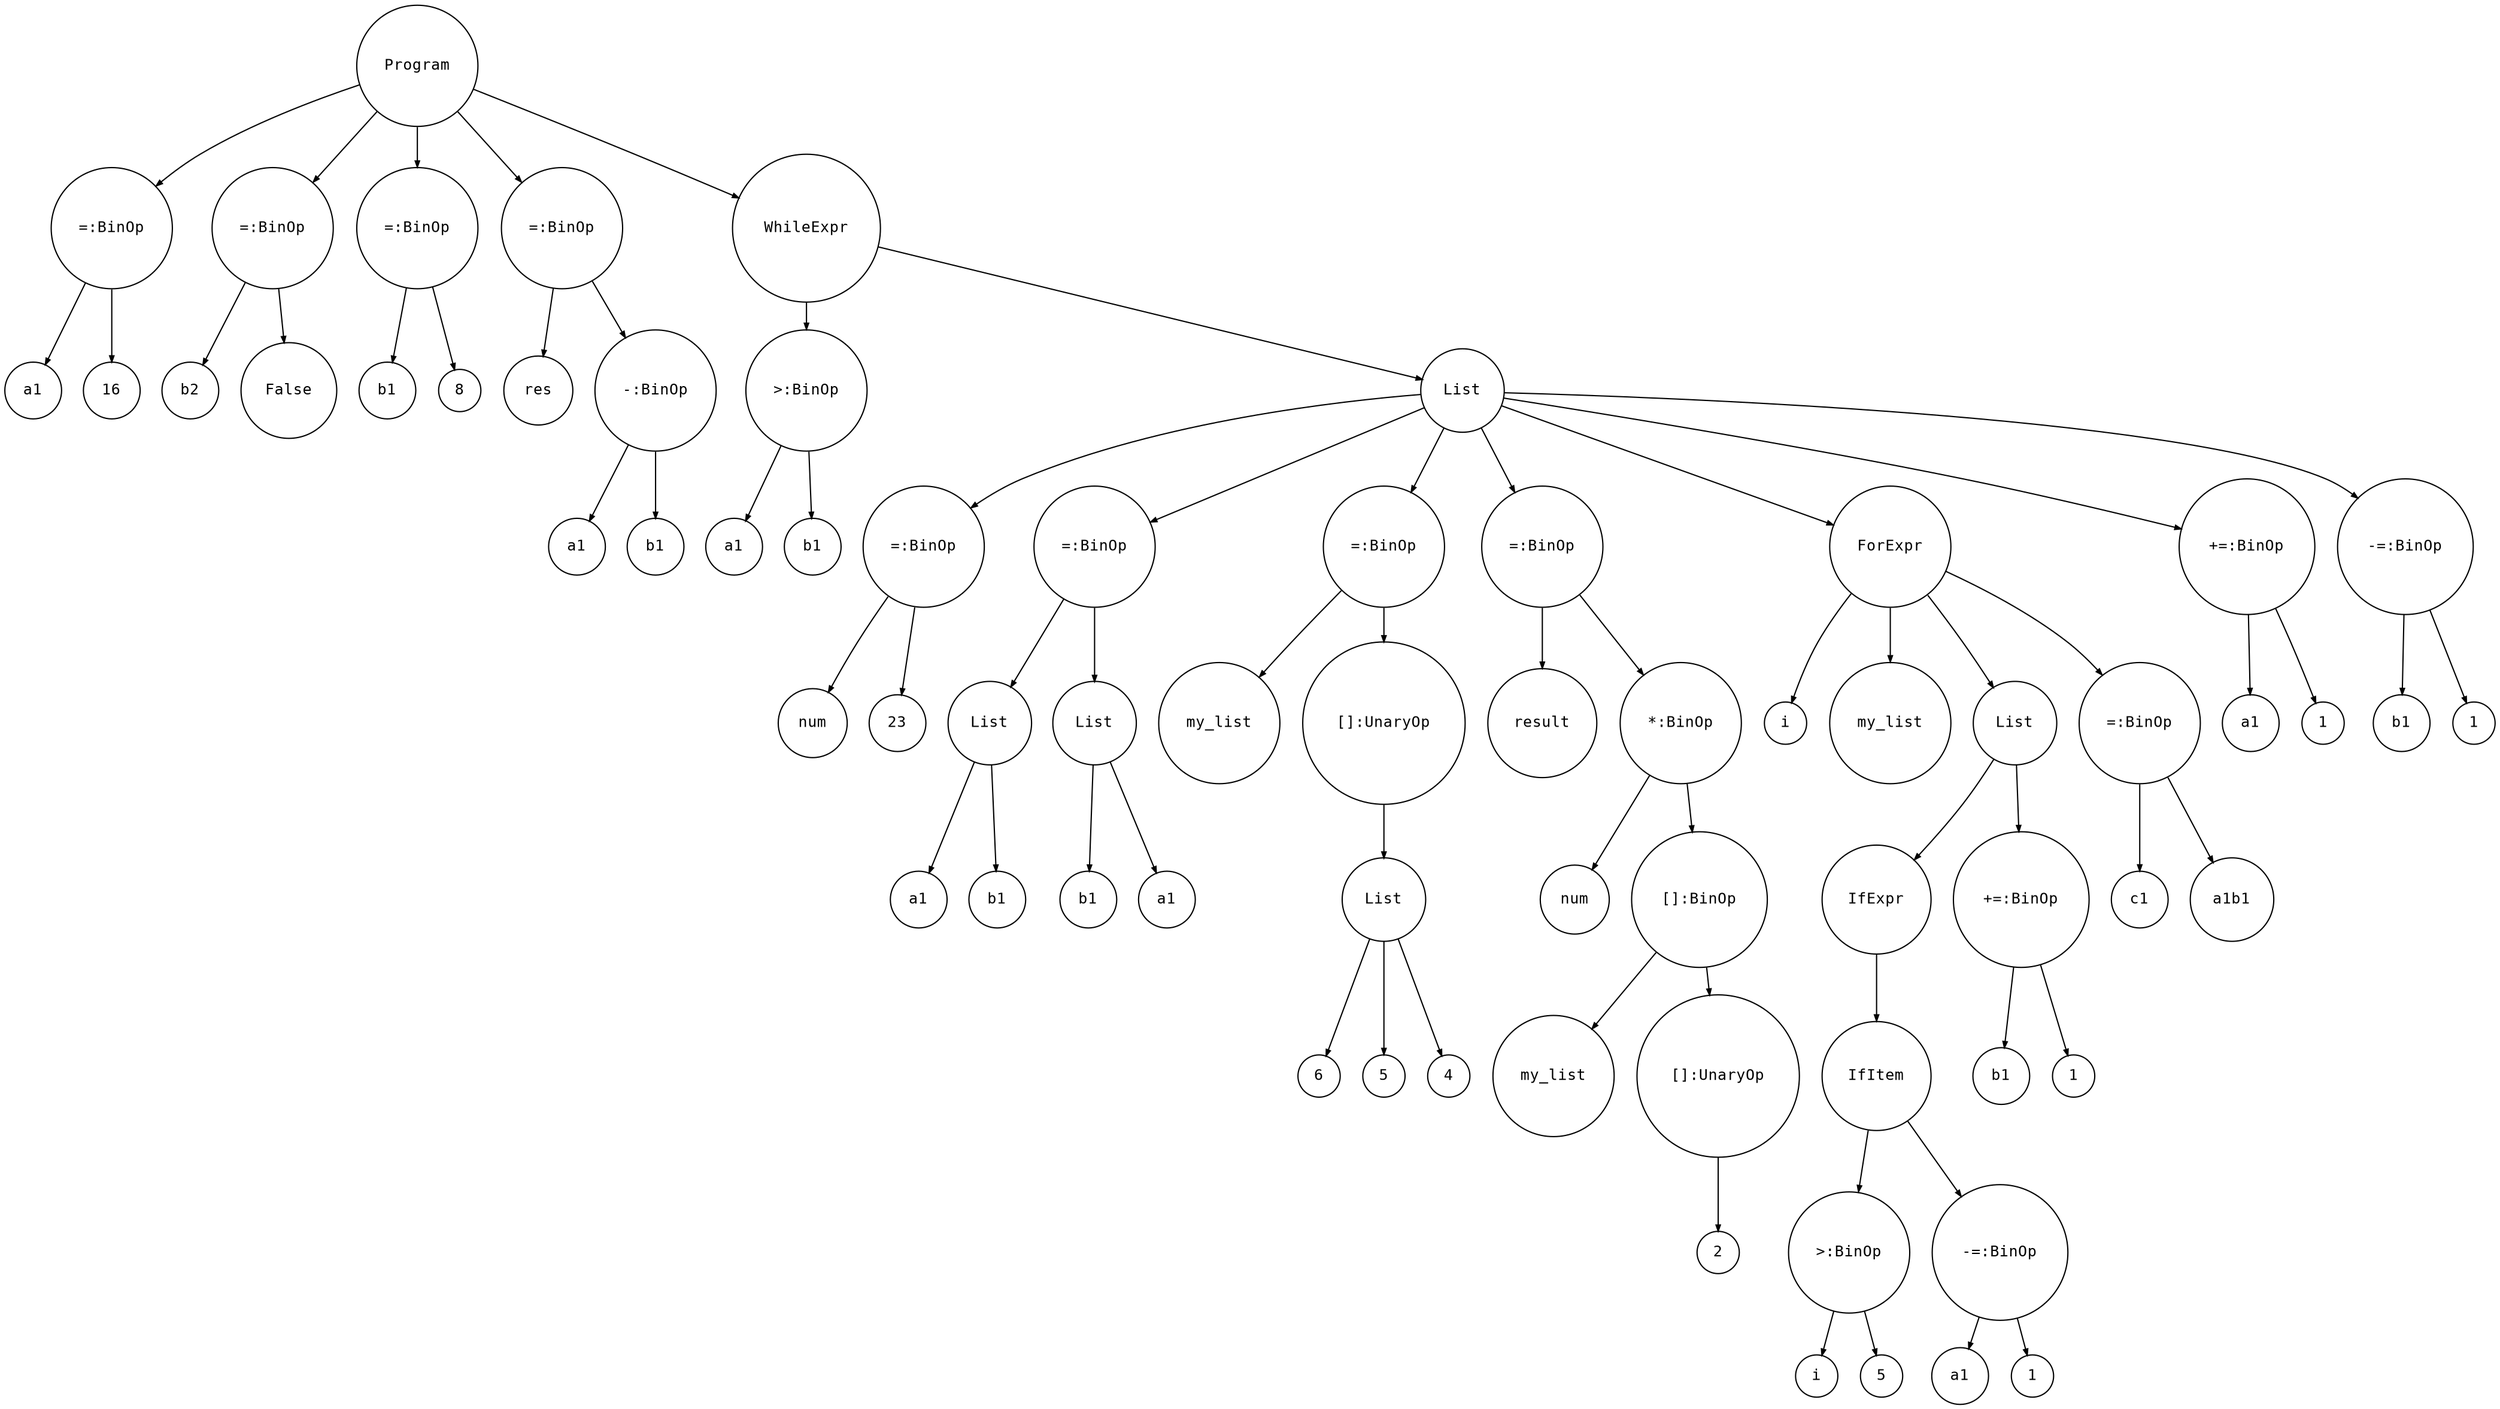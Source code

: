 digraph astgraph {
    node [shape=circle, fontsize=12, fontname="Courier", height=.1];
    ranksep=.3;
    edge [arrowsize=.5]
    node1 [label="=:BinOp"]
    Program -> node1
    node2 [label="a1"]
    node1 -> node2
    node3 [label="16"]
    node1 -> node3
    node4 [label="=:BinOp"]
    Program -> node4
    node5 [label="b2"]
    node4 -> node5
    node6 [label="False"]
    node4 -> node6
    node7 [label="=:BinOp"]
    Program -> node7
    node8 [label="b1"]
    node7 -> node8
    node9 [label="8"]
    node7 -> node9
    node10 [label="=:BinOp"]
    Program -> node10
    node11 [label="res"]
    node10 -> node11
    node12 [label="-:BinOp"]
    node10 -> node12
    node13 [label="a1"]
    node12 -> node13
    node14 [label="b1"]
    node12 -> node14
    node15[label="WhileExpr"]
    Program -> node15
    node16 [label=">:BinOp"]
    node15 -> node16
    node17 [label="a1"]
    node16 -> node17
    node18 [label="b1"]
    node16 -> node18
    node19 [label="List"]
    node15 -> node19
    node20 [label="=:BinOp"]
    node19 -> node20
    node21 [label="num"]
    node20 -> node21
    node22 [label="23"]
    node20 -> node22
    node23 [label="=:BinOp"]
    node19 -> node23
    node24 [label="List"]
    node23 -> node24
    node25 [label="a1"]
    node24 -> node25
    node26 [label="b1"]
    node24 -> node26
    node27 [label="List"]
    node23 -> node27
    node28 [label="b1"]
    node27 -> node28
    node29 [label="a1"]
    node27 -> node29
    node30 [label="=:BinOp"]
    node19 -> node30
    node31 [label="my_list"]
    node30 -> node31
    node32 [label="[]:UnaryOp"]
    node30 -> node32
    node33 [label="List"]
    node32 -> node33
    node34 [label="6"]
    node33 -> node34
    node35 [label="5"]
    node33 -> node35
    node36 [label="4"]
    node33 -> node36
    node37 [label="=:BinOp"]
    node19 -> node37
    node38 [label="result"]
    node37 -> node38
    node39 [label="*:BinOp"]
    node37 -> node39
    node40 [label="num"]
    node39 -> node40
    node41 [label="[]:BinOp"]
    node39 -> node41
    node42 [label="my_list"]
    node41 -> node42
    node43 [label="[]:UnaryOp"]
    node41 -> node43
    node44 [label="2"]
    node43 -> node44
    node45[label="ForExpr"]
    node19 -> node45
    node46 [label="i"]
    node45 -> node46
    node47 [label="my_list"]
    node45 -> node47
    node48 [label="List"]
    node45 -> node48
    node49 [label="IfExpr"]
    node48 -> node49
    node50 [label="IfItem"]
    node49 -> node50
    node51 [label=">:BinOp"]
    node50 -> node51
    node52 [label="i"]
    node51 -> node52
    node53 [label="5"]
    node51 -> node53
    node54 [label="-=:BinOp"]
    node50 -> node54
    node55 [label="a1"]
    node54 -> node55
    node56 [label="1"]
    node54 -> node56
    node57 [label="+=:BinOp"]
    node48 -> node57
    node58 [label="b1"]
    node57 -> node58
    node59 [label="1"]
    node57 -> node59
    node60 [label="=:BinOp"]
    node45 -> node60
    node61 [label="c1"]
    node60 -> node61
    node62 [label="a1b1"]
    node60 -> node62
    node63 [label="+=:BinOp"]
    node19 -> node63
    node64 [label="a1"]
    node63 -> node64
    node65 [label="1"]
    node63 -> node65
    node66 [label="-=:BinOp"]
    node19 -> node66
    node67 [label="b1"]
    node66 -> node67
    node68 [label="1"]
    node66 -> node68
}